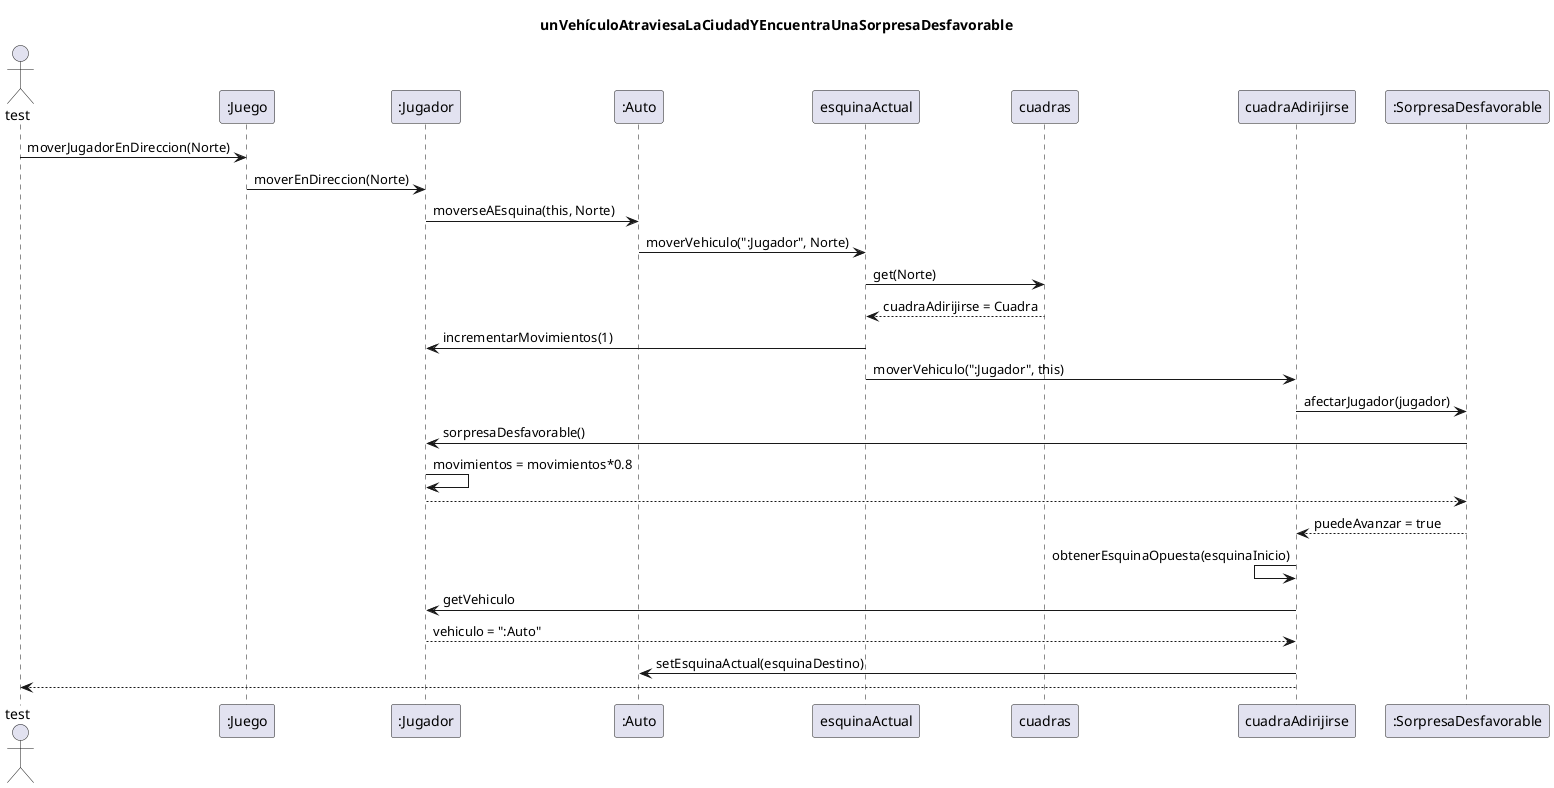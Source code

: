 @startuml
title: unVehículoAtraviesaLaCiudadYEncuentraUnaSorpresaDesfavorable

Actor test
test -> ":Juego" : moverJugadorEnDireccion(Norte)
":Juego" -> ":Jugador" : moverEnDireccion(Norte)
":Jugador" -> ":Auto" : moverseAEsquina(this, Norte)
":Auto" -> esquinaActual : moverVehiculo(":Jugador", Norte)
esquinaActual -> cuadras : get(Norte)
esquinaActual <-- cuadras : cuadraAdirijirse = Cuadra
esquinaActual -> ":Jugador" : incrementarMovimientos(1)
esquinaActual -> cuadraAdirijirse : moverVehiculo(":Jugador", this)
cuadraAdirijirse -> ":SorpresaDesfavorable" : afectarJugador(jugador)
":SorpresaDesfavorable" -> ":Jugador" : sorpresaDesfavorable()
":Jugador" -> ":Jugador" : movimientos = movimientos*0.8
":SorpresaDesfavorable" <-- ":Jugador"
cuadraAdirijirse <-- ":SorpresaDesfavorable" : puedeAvanzar = true
cuadraAdirijirse <- cuadraAdirijirse : obtenerEsquinaOpuesta(esquinaInicio)
cuadraAdirijirse -> ":Jugador" : getVehiculo
cuadraAdirijirse <-- ":Jugador" : vehiculo = ":Auto"
cuadraAdirijirse -> ":Auto" : setEsquinaActual(esquinaDestino)
test <-- cuadraAdirijirse
@enduml